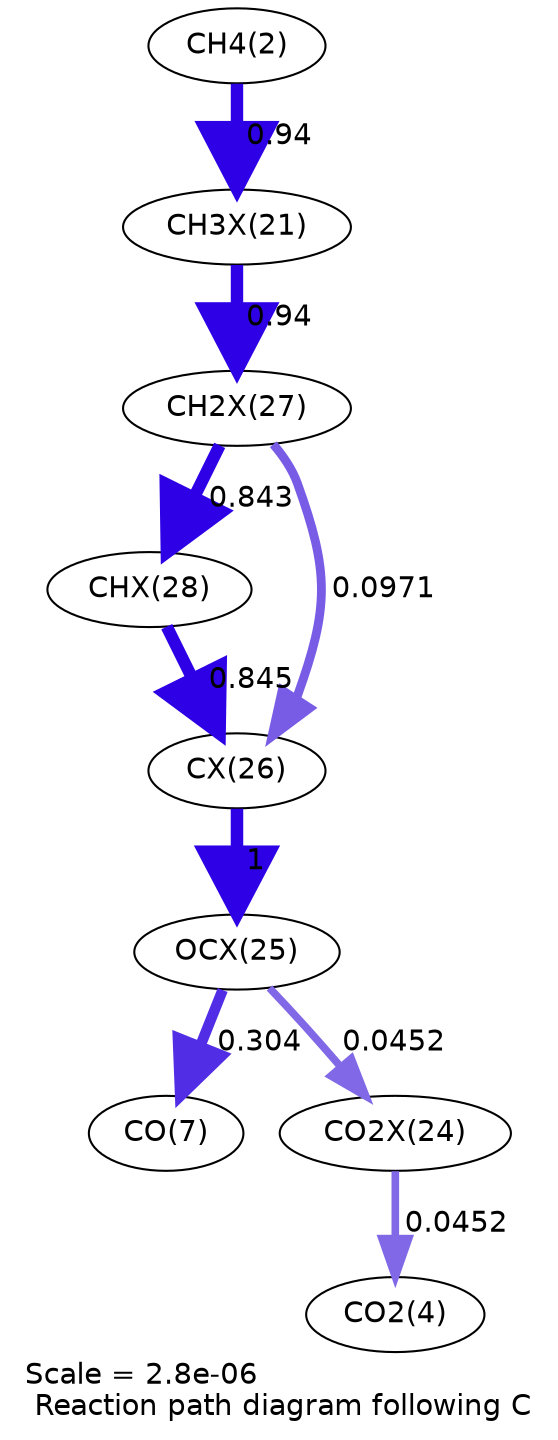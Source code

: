 digraph reaction_paths {
center=1;
s4 -> s24[fontname="Helvetica", penwidth=5.95, arrowsize=2.98, color="0.7, 1.44, 0.9"
, label=" 0.94"];
s24 -> s30[fontname="Helvetica", penwidth=5.95, arrowsize=2.98, color="0.7, 1.44, 0.9"
, label=" 0.94"];
s30 -> s31[fontname="Helvetica", penwidth=5.87, arrowsize=2.94, color="0.7, 1.34, 0.9"
, label=" 0.843"];
s30 -> s29[fontname="Helvetica", penwidth=4.24, arrowsize=2.12, color="0.7, 0.597, 0.9"
, label=" 0.0971"];
s31 -> s29[fontname="Helvetica", penwidth=5.87, arrowsize=2.94, color="0.7, 1.34, 0.9"
, label=" 0.845"];
s29 -> s28[fontname="Helvetica", penwidth=6, arrowsize=3, color="0.7, 1.5, 0.9"
, label=" 1"];
s28 -> s9[fontname="Helvetica", penwidth=5.1, arrowsize=2.55, color="0.7, 0.804, 0.9"
, label=" 0.304"];
s28 -> s27[fontname="Helvetica", penwidth=3.66, arrowsize=1.83, color="0.7, 0.545, 0.9"
, label=" 0.0452"];
s27 -> s6[fontname="Helvetica", penwidth=3.66, arrowsize=1.83, color="0.7, 0.545, 0.9"
, label=" 0.0452"];
s4 [ fontname="Helvetica", label="CH4(2)"];
s6 [ fontname="Helvetica", label="CO2(4)"];
s9 [ fontname="Helvetica", label="CO(7)"];
s24 [ fontname="Helvetica", label="CH3X(21)"];
s27 [ fontname="Helvetica", label="CO2X(24)"];
s28 [ fontname="Helvetica", label="OCX(25)"];
s29 [ fontname="Helvetica", label="CX(26)"];
s30 [ fontname="Helvetica", label="CH2X(27)"];
s31 [ fontname="Helvetica", label="CHX(28)"];
 label = "Scale = 2.8e-06\l Reaction path diagram following C";
 fontname = "Helvetica";
}
